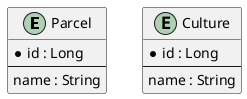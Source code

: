 @startuml

entity "Parcel" {
  * id : Long
  --
  name : String
}

entity "Culture" {
  * id : Long
  --
  name : String
}

@enduml
